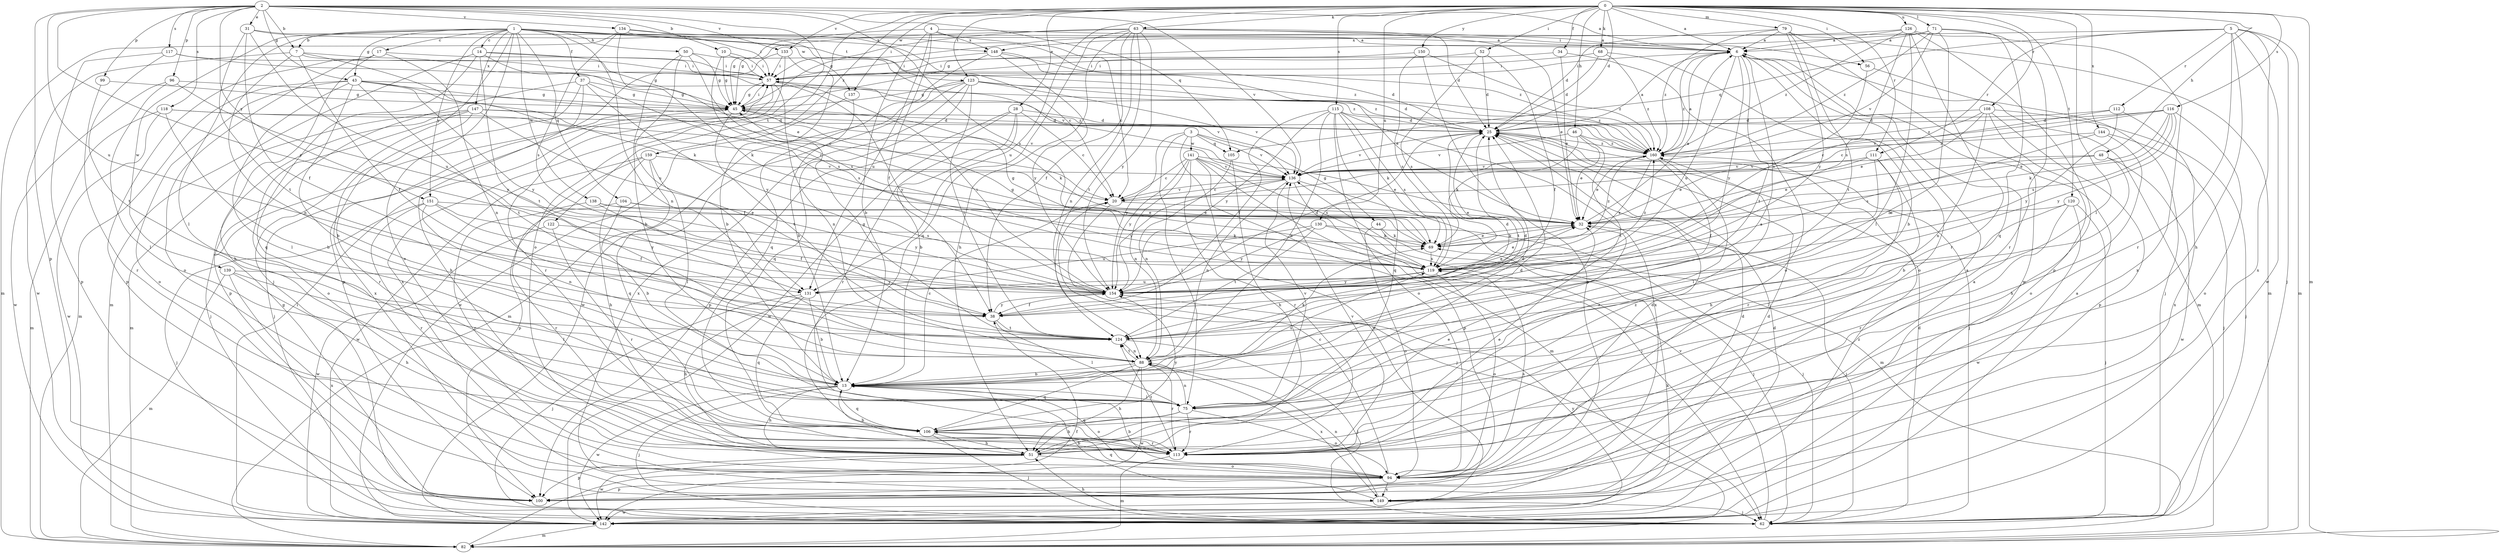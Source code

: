 strict digraph  {
0;
1;
2;
3;
4;
5;
6;
7;
10;
13;
14;
17;
20;
25;
28;
31;
32;
34;
37;
38;
43;
44;
45;
46;
48;
50;
51;
52;
56;
57;
62;
63;
68;
69;
71;
75;
79;
82;
88;
94;
96;
99;
100;
104;
105;
106;
108;
111;
112;
113;
115;
116;
117;
118;
119;
120;
122;
123;
124;
126;
130;
131;
133;
134;
136;
137;
138;
139;
141;
142;
144;
147;
148;
149;
150;
151;
154;
159;
160;
0 -> 6  [label=a];
0 -> 25  [label=d];
0 -> 28  [label=e];
0 -> 34  [label=f];
0 -> 46  [label=h];
0 -> 48  [label=h];
0 -> 52  [label=i];
0 -> 56  [label=i];
0 -> 63  [label=k];
0 -> 68  [label=k];
0 -> 71  [label=l];
0 -> 75  [label=l];
0 -> 79  [label=m];
0 -> 82  [label=m];
0 -> 108  [label=r];
0 -> 111  [label=r];
0 -> 115  [label=s];
0 -> 116  [label=s];
0 -> 120  [label=t];
0 -> 122  [label=t];
0 -> 123  [label=t];
0 -> 126  [label=u];
0 -> 130  [label=u];
0 -> 131  [label=u];
0 -> 133  [label=v];
0 -> 137  [label=w];
0 -> 144  [label=x];
0 -> 150  [label=y];
0 -> 159  [label=z];
1 -> 7  [label=b];
1 -> 14  [label=c];
1 -> 17  [label=c];
1 -> 20  [label=c];
1 -> 37  [label=f];
1 -> 43  [label=g];
1 -> 50  [label=h];
1 -> 62  [label=j];
1 -> 75  [label=l];
1 -> 88  [label=n];
1 -> 94  [label=o];
1 -> 104  [label=q];
1 -> 123  [label=t];
1 -> 137  [label=w];
1 -> 138  [label=w];
1 -> 139  [label=w];
1 -> 147  [label=x];
1 -> 148  [label=x];
1 -> 151  [label=y];
2 -> 6  [label=a];
2 -> 7  [label=b];
2 -> 10  [label=b];
2 -> 31  [label=e];
2 -> 43  [label=g];
2 -> 94  [label=o];
2 -> 96  [label=p];
2 -> 99  [label=p];
2 -> 100  [label=p];
2 -> 105  [label=q];
2 -> 117  [label=s];
2 -> 118  [label=s];
2 -> 119  [label=s];
2 -> 131  [label=u];
2 -> 133  [label=v];
2 -> 134  [label=v];
2 -> 136  [label=v];
2 -> 151  [label=y];
2 -> 154  [label=y];
3 -> 44  [label=g];
3 -> 75  [label=l];
3 -> 105  [label=q];
3 -> 136  [label=v];
3 -> 141  [label=w];
3 -> 142  [label=w];
3 -> 154  [label=y];
4 -> 13  [label=b];
4 -> 20  [label=c];
4 -> 38  [label=f];
4 -> 45  [label=g];
4 -> 56  [label=i];
4 -> 131  [label=u];
4 -> 148  [label=x];
5 -> 51  [label=h];
5 -> 62  [label=j];
5 -> 82  [label=m];
5 -> 105  [label=q];
5 -> 111  [label=r];
5 -> 112  [label=r];
5 -> 113  [label=r];
5 -> 142  [label=w];
5 -> 148  [label=x];
5 -> 149  [label=x];
6 -> 57  [label=i];
6 -> 82  [label=m];
6 -> 94  [label=o];
6 -> 124  [label=t];
6 -> 131  [label=u];
6 -> 154  [label=y];
6 -> 160  [label=z];
7 -> 38  [label=f];
7 -> 57  [label=i];
7 -> 69  [label=k];
7 -> 88  [label=n];
7 -> 142  [label=w];
7 -> 160  [label=z];
10 -> 45  [label=g];
10 -> 57  [label=i];
10 -> 119  [label=s];
10 -> 136  [label=v];
13 -> 6  [label=a];
13 -> 20  [label=c];
13 -> 25  [label=d];
13 -> 51  [label=h];
13 -> 62  [label=j];
13 -> 75  [label=l];
13 -> 94  [label=o];
13 -> 106  [label=q];
13 -> 119  [label=s];
13 -> 142  [label=w];
14 -> 45  [label=g];
14 -> 57  [label=i];
14 -> 69  [label=k];
14 -> 82  [label=m];
14 -> 106  [label=q];
14 -> 124  [label=t];
17 -> 51  [label=h];
17 -> 57  [label=i];
17 -> 88  [label=n];
17 -> 94  [label=o];
17 -> 100  [label=p];
20 -> 32  [label=e];
20 -> 62  [label=j];
20 -> 136  [label=v];
25 -> 6  [label=a];
25 -> 62  [label=j];
25 -> 124  [label=t];
25 -> 136  [label=v];
25 -> 160  [label=z];
28 -> 13  [label=b];
28 -> 20  [label=c];
28 -> 25  [label=d];
28 -> 100  [label=p];
28 -> 113  [label=r];
28 -> 142  [label=w];
31 -> 6  [label=a];
31 -> 38  [label=f];
31 -> 124  [label=t];
31 -> 131  [label=u];
31 -> 160  [label=z];
32 -> 6  [label=a];
32 -> 62  [label=j];
32 -> 69  [label=k];
34 -> 32  [label=e];
34 -> 57  [label=i];
34 -> 94  [label=o];
37 -> 45  [label=g];
37 -> 51  [label=h];
37 -> 100  [label=p];
37 -> 119  [label=s];
37 -> 149  [label=x];
37 -> 154  [label=y];
38 -> 25  [label=d];
38 -> 75  [label=l];
38 -> 124  [label=t];
38 -> 154  [label=y];
43 -> 13  [label=b];
43 -> 20  [label=c];
43 -> 45  [label=g];
43 -> 75  [label=l];
43 -> 82  [label=m];
43 -> 94  [label=o];
43 -> 124  [label=t];
43 -> 154  [label=y];
43 -> 160  [label=z];
44 -> 62  [label=j];
44 -> 69  [label=k];
44 -> 94  [label=o];
45 -> 25  [label=d];
45 -> 57  [label=i];
45 -> 62  [label=j];
45 -> 69  [label=k];
45 -> 124  [label=t];
46 -> 32  [label=e];
46 -> 69  [label=k];
46 -> 124  [label=t];
46 -> 136  [label=v];
46 -> 160  [label=z];
48 -> 13  [label=b];
48 -> 32  [label=e];
48 -> 136  [label=v];
48 -> 142  [label=w];
50 -> 13  [label=b];
50 -> 45  [label=g];
50 -> 57  [label=i];
50 -> 119  [label=s];
50 -> 131  [label=u];
51 -> 13  [label=b];
51 -> 32  [label=e];
51 -> 94  [label=o];
51 -> 100  [label=p];
51 -> 142  [label=w];
51 -> 160  [label=z];
52 -> 25  [label=d];
52 -> 38  [label=f];
52 -> 57  [label=i];
52 -> 119  [label=s];
56 -> 62  [label=j];
56 -> 119  [label=s];
57 -> 45  [label=g];
57 -> 88  [label=n];
57 -> 113  [label=r];
57 -> 136  [label=v];
57 -> 154  [label=y];
62 -> 25  [label=d];
62 -> 51  [label=h];
62 -> 136  [label=v];
63 -> 6  [label=a];
63 -> 25  [label=d];
63 -> 32  [label=e];
63 -> 38  [label=f];
63 -> 45  [label=g];
63 -> 51  [label=h];
63 -> 57  [label=i];
63 -> 88  [label=n];
63 -> 106  [label=q];
63 -> 124  [label=t];
63 -> 154  [label=y];
68 -> 13  [label=b];
68 -> 25  [label=d];
68 -> 57  [label=i];
68 -> 160  [label=z];
69 -> 32  [label=e];
69 -> 45  [label=g];
69 -> 119  [label=s];
69 -> 160  [label=z];
71 -> 6  [label=a];
71 -> 13  [label=b];
71 -> 45  [label=g];
71 -> 106  [label=q];
71 -> 113  [label=r];
71 -> 136  [label=v];
71 -> 160  [label=z];
75 -> 25  [label=d];
75 -> 51  [label=h];
75 -> 88  [label=n];
75 -> 94  [label=o];
75 -> 106  [label=q];
75 -> 113  [label=r];
75 -> 136  [label=v];
79 -> 6  [label=a];
79 -> 25  [label=d];
79 -> 82  [label=m];
79 -> 124  [label=t];
79 -> 142  [label=w];
79 -> 154  [label=y];
79 -> 160  [label=z];
82 -> 38  [label=f];
88 -> 13  [label=b];
88 -> 51  [label=h];
88 -> 69  [label=k];
88 -> 106  [label=q];
88 -> 113  [label=r];
88 -> 124  [label=t];
88 -> 142  [label=w];
88 -> 149  [label=x];
94 -> 6  [label=a];
94 -> 13  [label=b];
94 -> 20  [label=c];
94 -> 25  [label=d];
94 -> 100  [label=p];
94 -> 106  [label=q];
94 -> 119  [label=s];
94 -> 149  [label=x];
96 -> 45  [label=g];
96 -> 75  [label=l];
96 -> 142  [label=w];
96 -> 154  [label=y];
99 -> 45  [label=g];
99 -> 113  [label=r];
100 -> 25  [label=d];
100 -> 45  [label=g];
104 -> 13  [label=b];
104 -> 32  [label=e];
104 -> 113  [label=r];
104 -> 154  [label=y];
105 -> 51  [label=h];
105 -> 88  [label=n];
106 -> 51  [label=h];
106 -> 62  [label=j];
106 -> 113  [label=r];
106 -> 154  [label=y];
108 -> 25  [label=d];
108 -> 32  [label=e];
108 -> 62  [label=j];
108 -> 88  [label=n];
108 -> 94  [label=o];
108 -> 100  [label=p];
108 -> 160  [label=z];
111 -> 32  [label=e];
111 -> 51  [label=h];
111 -> 75  [label=l];
111 -> 113  [label=r];
111 -> 136  [label=v];
112 -> 20  [label=c];
112 -> 25  [label=d];
112 -> 149  [label=x];
112 -> 154  [label=y];
113 -> 32  [label=e];
113 -> 82  [label=m];
113 -> 124  [label=t];
113 -> 136  [label=v];
115 -> 25  [label=d];
115 -> 38  [label=f];
115 -> 69  [label=k];
115 -> 88  [label=n];
115 -> 94  [label=o];
115 -> 106  [label=q];
115 -> 119  [label=s];
115 -> 149  [label=x];
115 -> 154  [label=y];
116 -> 20  [label=c];
116 -> 25  [label=d];
116 -> 32  [label=e];
116 -> 69  [label=k];
116 -> 94  [label=o];
116 -> 119  [label=s];
116 -> 136  [label=v];
116 -> 154  [label=y];
117 -> 57  [label=i];
117 -> 100  [label=p];
117 -> 124  [label=t];
117 -> 160  [label=z];
118 -> 13  [label=b];
118 -> 20  [label=c];
118 -> 25  [label=d];
118 -> 82  [label=m];
118 -> 142  [label=w];
119 -> 32  [label=e];
119 -> 45  [label=g];
119 -> 94  [label=o];
119 -> 131  [label=u];
119 -> 154  [label=y];
119 -> 160  [label=z];
120 -> 32  [label=e];
120 -> 62  [label=j];
120 -> 75  [label=l];
120 -> 113  [label=r];
120 -> 142  [label=w];
122 -> 69  [label=k];
122 -> 113  [label=r];
122 -> 142  [label=w];
123 -> 25  [label=d];
123 -> 45  [label=g];
123 -> 82  [label=m];
123 -> 106  [label=q];
123 -> 124  [label=t];
123 -> 136  [label=v];
123 -> 142  [label=w];
123 -> 149  [label=x];
123 -> 160  [label=z];
124 -> 25  [label=d];
124 -> 45  [label=g];
124 -> 62  [label=j];
124 -> 88  [label=n];
126 -> 6  [label=a];
126 -> 45  [label=g];
126 -> 75  [label=l];
126 -> 100  [label=p];
126 -> 113  [label=r];
126 -> 119  [label=s];
126 -> 149  [label=x];
126 -> 160  [label=z];
130 -> 62  [label=j];
130 -> 69  [label=k];
130 -> 124  [label=t];
130 -> 131  [label=u];
130 -> 154  [label=y];
131 -> 13  [label=b];
131 -> 51  [label=h];
131 -> 62  [label=j];
131 -> 106  [label=q];
133 -> 13  [label=b];
133 -> 57  [label=i];
133 -> 100  [label=p];
133 -> 149  [label=x];
134 -> 6  [label=a];
134 -> 32  [label=e];
134 -> 57  [label=i];
134 -> 82  [label=m];
134 -> 119  [label=s];
134 -> 160  [label=z];
136 -> 20  [label=c];
136 -> 62  [label=j];
136 -> 82  [label=m];
136 -> 88  [label=n];
136 -> 154  [label=y];
137 -> 13  [label=b];
137 -> 142  [label=w];
138 -> 32  [label=e];
138 -> 38  [label=f];
138 -> 113  [label=r];
138 -> 119  [label=s];
139 -> 51  [label=h];
139 -> 75  [label=l];
139 -> 82  [label=m];
139 -> 149  [label=x];
139 -> 154  [label=y];
141 -> 20  [label=c];
141 -> 32  [label=e];
141 -> 82  [label=m];
141 -> 88  [label=n];
141 -> 100  [label=p];
141 -> 113  [label=r];
141 -> 119  [label=s];
141 -> 136  [label=v];
141 -> 154  [label=y];
142 -> 6  [label=a];
142 -> 25  [label=d];
142 -> 57  [label=i];
142 -> 69  [label=k];
142 -> 82  [label=m];
142 -> 154  [label=y];
142 -> 160  [label=z];
144 -> 51  [label=h];
144 -> 62  [label=j];
144 -> 119  [label=s];
144 -> 160  [label=z];
147 -> 25  [label=d];
147 -> 38  [label=f];
147 -> 62  [label=j];
147 -> 82  [label=m];
147 -> 94  [label=o];
147 -> 113  [label=r];
147 -> 136  [label=v];
148 -> 25  [label=d];
148 -> 32  [label=e];
148 -> 57  [label=i];
148 -> 106  [label=q];
148 -> 154  [label=y];
149 -> 6  [label=a];
149 -> 13  [label=b];
149 -> 25  [label=d];
149 -> 62  [label=j];
149 -> 88  [label=n];
149 -> 142  [label=w];
150 -> 57  [label=i];
150 -> 100  [label=p];
150 -> 119  [label=s];
150 -> 160  [label=z];
151 -> 32  [label=e];
151 -> 38  [label=f];
151 -> 62  [label=j];
151 -> 88  [label=n];
151 -> 113  [label=r];
151 -> 154  [label=y];
154 -> 25  [label=d];
154 -> 32  [label=e];
154 -> 38  [label=f];
154 -> 57  [label=i];
159 -> 51  [label=h];
159 -> 75  [label=l];
159 -> 100  [label=p];
159 -> 106  [label=q];
159 -> 136  [label=v];
159 -> 142  [label=w];
160 -> 6  [label=a];
160 -> 32  [label=e];
160 -> 38  [label=f];
160 -> 113  [label=r];
160 -> 119  [label=s];
160 -> 136  [label=v];
}
